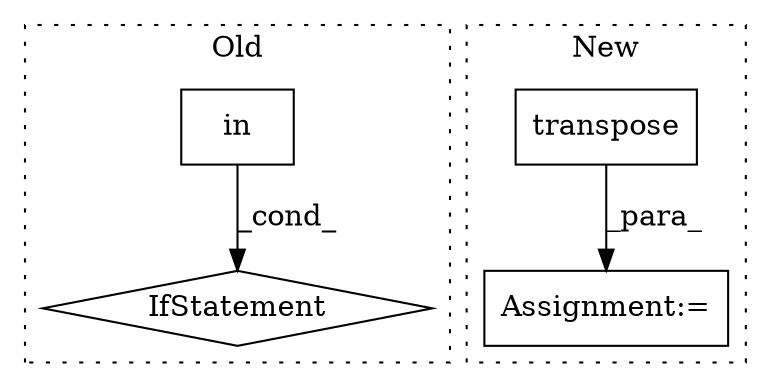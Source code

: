digraph G {
subgraph cluster0 {
1 [label="in" a="105" s="36576" l="30" shape="box"];
3 [label="IfStatement" a="25" s="36567,36629" l="4,2" shape="diamond"];
label = "Old";
style="dotted";
}
subgraph cluster1 {
2 [label="transpose" a="32" s="36522,36598" l="10,1" shape="box"];
4 [label="Assignment:=" a="7" s="36613" l="1" shape="box"];
label = "New";
style="dotted";
}
1 -> 3 [label="_cond_"];
2 -> 4 [label="_para_"];
}